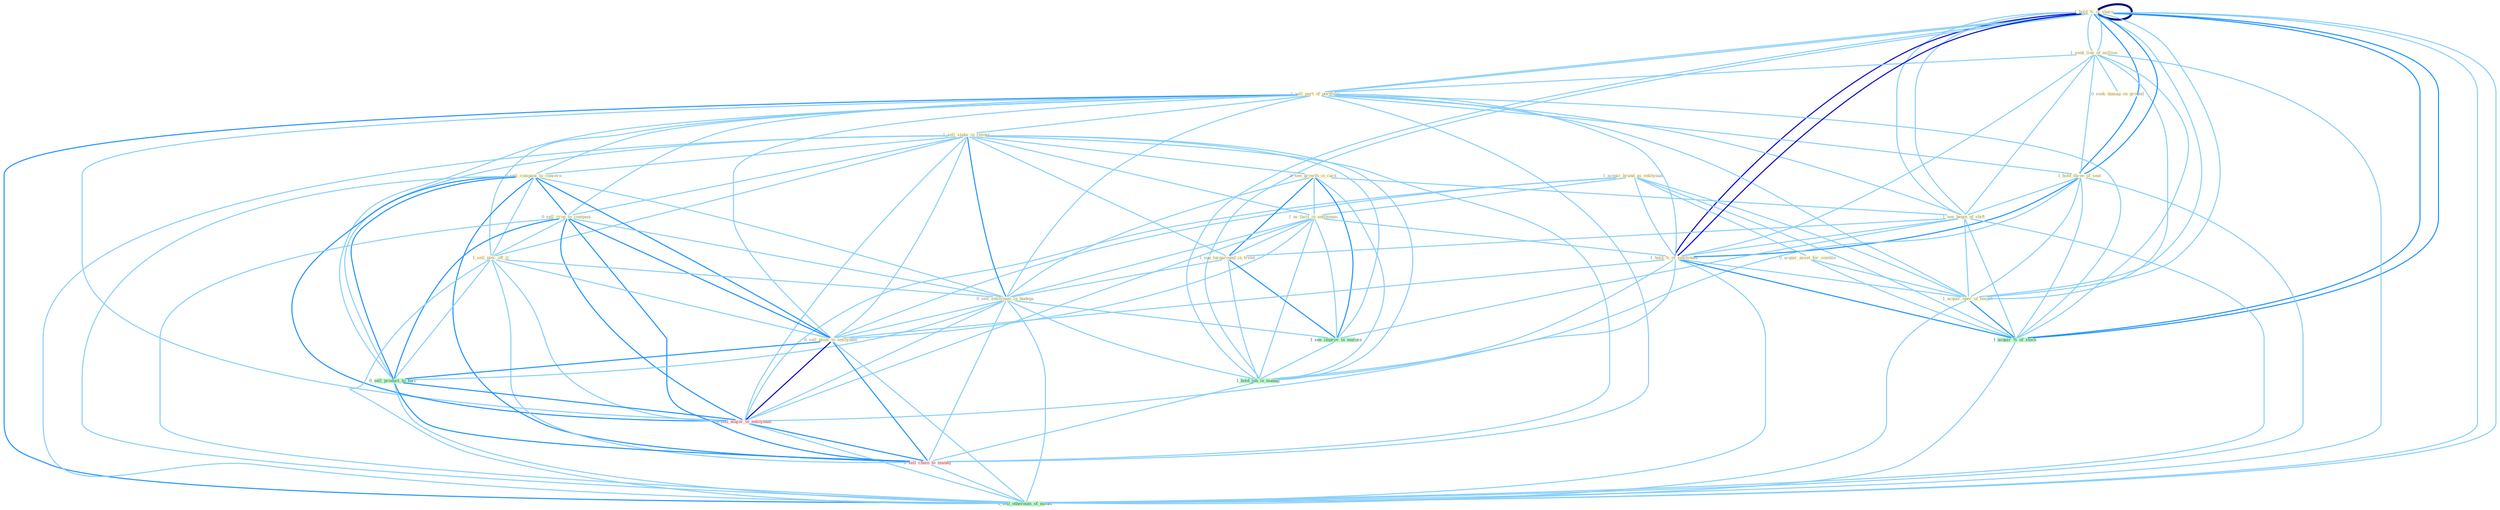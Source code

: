 Graph G{ 
    node
    [shape=polygon,style=filled,width=.5,height=.06,color="#BDFCC9",fixedsize=true,fontsize=4,
    fontcolor="#2f4f4f"];
    {node
    [color="#ffffe0", fontcolor="#8b7d6b"] "1_hold_%_of_share " "1_seek_line_of_million " "1_acquir_brand_as_entitynam " "1_sell_part_of_portfolio " "1_hold_three_of_seat " "1_sell_stake_in_resort " "0_sell_compani_to_concern " "0_see_growth_in_card " "1_see_begin_of_shift " "0_seek_damag_on_ground " "1_us_facil_in_entitynam " "0_acquir_asset_for_combin " "0_sell_crop_to_compani " "1_see_turnaround_in_trend " "1_hold_%_of_entitynam " "1_sell_piec_off_it " "1_acquir_oper_of_hospit " "0_sell_entitynam_in_bodega " "1_hold_%_of_share " "0_sell_plant_to_entitynam "}
{node [color="#fff0f5", fontcolor="#b22222"] "0_sell_major_to_entitynam " "0_sell_chain_to_manag "}
edge [color="#B0E2FF"];

	"1_hold_%_of_share " -- "1_seek_line_of_million " [w="1", color="#87cefa" ];
	"1_hold_%_of_share " -- "1_sell_part_of_portfolio " [w="1", color="#87cefa" ];
	"1_hold_%_of_share " -- "1_hold_three_of_seat " [w="2", color="#1e90ff" , len=0.8];
	"1_hold_%_of_share " -- "1_see_begin_of_shift " [w="1", color="#87cefa" ];
	"1_hold_%_of_share " -- "1_hold_%_of_entitynam " [w="3", color="#0000cd" , len=0.6];
	"1_hold_%_of_share " -- "1_acquir_oper_of_hospit " [w="1", color="#87cefa" ];
	"1_hold_%_of_share " -- "1_hold_%_of_share " [w="4", style=bold, color="#000080", len=0.4];
	"1_hold_%_of_share " -- "1_acquir_%_of_stock " [w="2", color="#1e90ff" , len=0.8];
	"1_hold_%_of_share " -- "1_hold_job_in_manag " [w="1", color="#87cefa" ];
	"1_hold_%_of_share " -- "1_sell_othernum_of_model " [w="1", color="#87cefa" ];
	"1_seek_line_of_million " -- "1_sell_part_of_portfolio " [w="1", color="#87cefa" ];
	"1_seek_line_of_million " -- "1_hold_three_of_seat " [w="1", color="#87cefa" ];
	"1_seek_line_of_million " -- "1_see_begin_of_shift " [w="1", color="#87cefa" ];
	"1_seek_line_of_million " -- "0_seek_damag_on_ground " [w="1", color="#87cefa" ];
	"1_seek_line_of_million " -- "1_hold_%_of_entitynam " [w="1", color="#87cefa" ];
	"1_seek_line_of_million " -- "1_acquir_oper_of_hospit " [w="1", color="#87cefa" ];
	"1_seek_line_of_million " -- "1_hold_%_of_share " [w="1", color="#87cefa" ];
	"1_seek_line_of_million " -- "1_acquir_%_of_stock " [w="1", color="#87cefa" ];
	"1_seek_line_of_million " -- "1_sell_othernum_of_model " [w="1", color="#87cefa" ];
	"1_acquir_brand_as_entitynam " -- "1_us_facil_in_entitynam " [w="1", color="#87cefa" ];
	"1_acquir_brand_as_entitynam " -- "0_acquir_asset_for_combin " [w="1", color="#87cefa" ];
	"1_acquir_brand_as_entitynam " -- "1_hold_%_of_entitynam " [w="1", color="#87cefa" ];
	"1_acquir_brand_as_entitynam " -- "1_acquir_oper_of_hospit " [w="1", color="#87cefa" ];
	"1_acquir_brand_as_entitynam " -- "0_sell_plant_to_entitynam " [w="1", color="#87cefa" ];
	"1_acquir_brand_as_entitynam " -- "1_acquir_%_of_stock " [w="1", color="#87cefa" ];
	"1_acquir_brand_as_entitynam " -- "0_sell_major_to_entitynam " [w="1", color="#87cefa" ];
	"1_sell_part_of_portfolio " -- "1_hold_three_of_seat " [w="1", color="#87cefa" ];
	"1_sell_part_of_portfolio " -- "1_sell_stake_in_resort " [w="1", color="#87cefa" ];
	"1_sell_part_of_portfolio " -- "0_sell_compani_to_concern " [w="1", color="#87cefa" ];
	"1_sell_part_of_portfolio " -- "1_see_begin_of_shift " [w="1", color="#87cefa" ];
	"1_sell_part_of_portfolio " -- "0_sell_crop_to_compani " [w="1", color="#87cefa" ];
	"1_sell_part_of_portfolio " -- "1_hold_%_of_entitynam " [w="1", color="#87cefa" ];
	"1_sell_part_of_portfolio " -- "1_sell_piec_off_it " [w="1", color="#87cefa" ];
	"1_sell_part_of_portfolio " -- "1_acquir_oper_of_hospit " [w="1", color="#87cefa" ];
	"1_sell_part_of_portfolio " -- "0_sell_entitynam_in_bodega " [w="1", color="#87cefa" ];
	"1_sell_part_of_portfolio " -- "1_hold_%_of_share " [w="1", color="#87cefa" ];
	"1_sell_part_of_portfolio " -- "0_sell_plant_to_entitynam " [w="1", color="#87cefa" ];
	"1_sell_part_of_portfolio " -- "1_acquir_%_of_stock " [w="1", color="#87cefa" ];
	"1_sell_part_of_portfolio " -- "0_sell_product_to_forc " [w="1", color="#87cefa" ];
	"1_sell_part_of_portfolio " -- "0_sell_major_to_entitynam " [w="1", color="#87cefa" ];
	"1_sell_part_of_portfolio " -- "0_sell_chain_to_manag " [w="1", color="#87cefa" ];
	"1_sell_part_of_portfolio " -- "1_sell_othernum_of_model " [w="2", color="#1e90ff" , len=0.8];
	"1_hold_three_of_seat " -- "1_see_begin_of_shift " [w="1", color="#87cefa" ];
	"1_hold_three_of_seat " -- "1_hold_%_of_entitynam " [w="2", color="#1e90ff" , len=0.8];
	"1_hold_three_of_seat " -- "1_acquir_oper_of_hospit " [w="1", color="#87cefa" ];
	"1_hold_three_of_seat " -- "1_hold_%_of_share " [w="2", color="#1e90ff" , len=0.8];
	"1_hold_three_of_seat " -- "1_acquir_%_of_stock " [w="1", color="#87cefa" ];
	"1_hold_three_of_seat " -- "1_hold_job_in_manag " [w="1", color="#87cefa" ];
	"1_hold_three_of_seat " -- "1_sell_othernum_of_model " [w="1", color="#87cefa" ];
	"1_sell_stake_in_resort " -- "0_sell_compani_to_concern " [w="1", color="#87cefa" ];
	"1_sell_stake_in_resort " -- "0_see_growth_in_card " [w="1", color="#87cefa" ];
	"1_sell_stake_in_resort " -- "1_us_facil_in_entitynam " [w="1", color="#87cefa" ];
	"1_sell_stake_in_resort " -- "0_sell_crop_to_compani " [w="1", color="#87cefa" ];
	"1_sell_stake_in_resort " -- "1_see_turnaround_in_trend " [w="1", color="#87cefa" ];
	"1_sell_stake_in_resort " -- "1_sell_piec_off_it " [w="1", color="#87cefa" ];
	"1_sell_stake_in_resort " -- "0_sell_entitynam_in_bodega " [w="2", color="#1e90ff" , len=0.8];
	"1_sell_stake_in_resort " -- "0_sell_plant_to_entitynam " [w="1", color="#87cefa" ];
	"1_sell_stake_in_resort " -- "1_see_improv_in_margin " [w="1", color="#87cefa" ];
	"1_sell_stake_in_resort " -- "1_hold_job_in_manag " [w="1", color="#87cefa" ];
	"1_sell_stake_in_resort " -- "0_sell_product_to_forc " [w="1", color="#87cefa" ];
	"1_sell_stake_in_resort " -- "0_sell_major_to_entitynam " [w="1", color="#87cefa" ];
	"1_sell_stake_in_resort " -- "0_sell_chain_to_manag " [w="1", color="#87cefa" ];
	"1_sell_stake_in_resort " -- "1_sell_othernum_of_model " [w="1", color="#87cefa" ];
	"0_sell_compani_to_concern " -- "0_sell_crop_to_compani " [w="2", color="#1e90ff" , len=0.8];
	"0_sell_compani_to_concern " -- "1_sell_piec_off_it " [w="1", color="#87cefa" ];
	"0_sell_compani_to_concern " -- "0_sell_entitynam_in_bodega " [w="1", color="#87cefa" ];
	"0_sell_compani_to_concern " -- "0_sell_plant_to_entitynam " [w="2", color="#1e90ff" , len=0.8];
	"0_sell_compani_to_concern " -- "0_sell_product_to_forc " [w="2", color="#1e90ff" , len=0.8];
	"0_sell_compani_to_concern " -- "0_sell_major_to_entitynam " [w="2", color="#1e90ff" , len=0.8];
	"0_sell_compani_to_concern " -- "0_sell_chain_to_manag " [w="2", color="#1e90ff" , len=0.8];
	"0_sell_compani_to_concern " -- "1_sell_othernum_of_model " [w="1", color="#87cefa" ];
	"0_see_growth_in_card " -- "1_see_begin_of_shift " [w="1", color="#87cefa" ];
	"0_see_growth_in_card " -- "1_us_facil_in_entitynam " [w="1", color="#87cefa" ];
	"0_see_growth_in_card " -- "1_see_turnaround_in_trend " [w="2", color="#1e90ff" , len=0.8];
	"0_see_growth_in_card " -- "0_sell_entitynam_in_bodega " [w="1", color="#87cefa" ];
	"0_see_growth_in_card " -- "1_see_improv_in_margin " [w="2", color="#1e90ff" , len=0.8];
	"0_see_growth_in_card " -- "1_hold_job_in_manag " [w="1", color="#87cefa" ];
	"1_see_begin_of_shift " -- "1_see_turnaround_in_trend " [w="1", color="#87cefa" ];
	"1_see_begin_of_shift " -- "1_hold_%_of_entitynam " [w="1", color="#87cefa" ];
	"1_see_begin_of_shift " -- "1_acquir_oper_of_hospit " [w="1", color="#87cefa" ];
	"1_see_begin_of_shift " -- "1_hold_%_of_share " [w="1", color="#87cefa" ];
	"1_see_begin_of_shift " -- "1_see_improv_in_margin " [w="1", color="#87cefa" ];
	"1_see_begin_of_shift " -- "1_acquir_%_of_stock " [w="1", color="#87cefa" ];
	"1_see_begin_of_shift " -- "1_sell_othernum_of_model " [w="1", color="#87cefa" ];
	"1_us_facil_in_entitynam " -- "1_see_turnaround_in_trend " [w="1", color="#87cefa" ];
	"1_us_facil_in_entitynam " -- "1_hold_%_of_entitynam " [w="1", color="#87cefa" ];
	"1_us_facil_in_entitynam " -- "0_sell_entitynam_in_bodega " [w="1", color="#87cefa" ];
	"1_us_facil_in_entitynam " -- "0_sell_plant_to_entitynam " [w="1", color="#87cefa" ];
	"1_us_facil_in_entitynam " -- "1_see_improv_in_margin " [w="1", color="#87cefa" ];
	"1_us_facil_in_entitynam " -- "1_hold_job_in_manag " [w="1", color="#87cefa" ];
	"1_us_facil_in_entitynam " -- "0_sell_major_to_entitynam " [w="1", color="#87cefa" ];
	"0_acquir_asset_for_combin " -- "1_acquir_oper_of_hospit " [w="1", color="#87cefa" ];
	"0_acquir_asset_for_combin " -- "1_acquir_%_of_stock " [w="1", color="#87cefa" ];
	"0_sell_crop_to_compani " -- "1_sell_piec_off_it " [w="1", color="#87cefa" ];
	"0_sell_crop_to_compani " -- "0_sell_entitynam_in_bodega " [w="1", color="#87cefa" ];
	"0_sell_crop_to_compani " -- "0_sell_plant_to_entitynam " [w="2", color="#1e90ff" , len=0.8];
	"0_sell_crop_to_compani " -- "0_sell_product_to_forc " [w="2", color="#1e90ff" , len=0.8];
	"0_sell_crop_to_compani " -- "0_sell_major_to_entitynam " [w="2", color="#1e90ff" , len=0.8];
	"0_sell_crop_to_compani " -- "0_sell_chain_to_manag " [w="2", color="#1e90ff" , len=0.8];
	"0_sell_crop_to_compani " -- "1_sell_othernum_of_model " [w="1", color="#87cefa" ];
	"1_see_turnaround_in_trend " -- "0_sell_entitynam_in_bodega " [w="1", color="#87cefa" ];
	"1_see_turnaround_in_trend " -- "1_see_improv_in_margin " [w="2", color="#1e90ff" , len=0.8];
	"1_see_turnaround_in_trend " -- "1_hold_job_in_manag " [w="1", color="#87cefa" ];
	"1_hold_%_of_entitynam " -- "1_acquir_oper_of_hospit " [w="1", color="#87cefa" ];
	"1_hold_%_of_entitynam " -- "1_hold_%_of_share " [w="3", color="#0000cd" , len=0.6];
	"1_hold_%_of_entitynam " -- "0_sell_plant_to_entitynam " [w="1", color="#87cefa" ];
	"1_hold_%_of_entitynam " -- "1_acquir_%_of_stock " [w="2", color="#1e90ff" , len=0.8];
	"1_hold_%_of_entitynam " -- "1_hold_job_in_manag " [w="1", color="#87cefa" ];
	"1_hold_%_of_entitynam " -- "0_sell_major_to_entitynam " [w="1", color="#87cefa" ];
	"1_hold_%_of_entitynam " -- "1_sell_othernum_of_model " [w="1", color="#87cefa" ];
	"1_sell_piec_off_it " -- "0_sell_entitynam_in_bodega " [w="1", color="#87cefa" ];
	"1_sell_piec_off_it " -- "0_sell_plant_to_entitynam " [w="1", color="#87cefa" ];
	"1_sell_piec_off_it " -- "0_sell_product_to_forc " [w="1", color="#87cefa" ];
	"1_sell_piec_off_it " -- "0_sell_major_to_entitynam " [w="1", color="#87cefa" ];
	"1_sell_piec_off_it " -- "0_sell_chain_to_manag " [w="1", color="#87cefa" ];
	"1_sell_piec_off_it " -- "1_sell_othernum_of_model " [w="1", color="#87cefa" ];
	"1_acquir_oper_of_hospit " -- "1_hold_%_of_share " [w="1", color="#87cefa" ];
	"1_acquir_oper_of_hospit " -- "1_acquir_%_of_stock " [w="2", color="#1e90ff" , len=0.8];
	"1_acquir_oper_of_hospit " -- "1_sell_othernum_of_model " [w="1", color="#87cefa" ];
	"0_sell_entitynam_in_bodega " -- "0_sell_plant_to_entitynam " [w="1", color="#87cefa" ];
	"0_sell_entitynam_in_bodega " -- "1_see_improv_in_margin " [w="1", color="#87cefa" ];
	"0_sell_entitynam_in_bodega " -- "1_hold_job_in_manag " [w="1", color="#87cefa" ];
	"0_sell_entitynam_in_bodega " -- "0_sell_product_to_forc " [w="1", color="#87cefa" ];
	"0_sell_entitynam_in_bodega " -- "0_sell_major_to_entitynam " [w="1", color="#87cefa" ];
	"0_sell_entitynam_in_bodega " -- "0_sell_chain_to_manag " [w="1", color="#87cefa" ];
	"0_sell_entitynam_in_bodega " -- "1_sell_othernum_of_model " [w="1", color="#87cefa" ];
	"1_hold_%_of_share " -- "1_acquir_%_of_stock " [w="2", color="#1e90ff" , len=0.8];
	"1_hold_%_of_share " -- "1_hold_job_in_manag " [w="1", color="#87cefa" ];
	"1_hold_%_of_share " -- "1_sell_othernum_of_model " [w="1", color="#87cefa" ];
	"0_sell_plant_to_entitynam " -- "0_sell_product_to_forc " [w="2", color="#1e90ff" , len=0.8];
	"0_sell_plant_to_entitynam " -- "0_sell_major_to_entitynam " [w="3", color="#0000cd" , len=0.6];
	"0_sell_plant_to_entitynam " -- "0_sell_chain_to_manag " [w="2", color="#1e90ff" , len=0.8];
	"0_sell_plant_to_entitynam " -- "1_sell_othernum_of_model " [w="1", color="#87cefa" ];
	"1_see_improv_in_margin " -- "1_hold_job_in_manag " [w="1", color="#87cefa" ];
	"1_acquir_%_of_stock " -- "1_sell_othernum_of_model " [w="1", color="#87cefa" ];
	"1_hold_job_in_manag " -- "0_sell_chain_to_manag " [w="1", color="#87cefa" ];
	"0_sell_product_to_forc " -- "0_sell_major_to_entitynam " [w="2", color="#1e90ff" , len=0.8];
	"0_sell_product_to_forc " -- "0_sell_chain_to_manag " [w="2", color="#1e90ff" , len=0.8];
	"0_sell_product_to_forc " -- "1_sell_othernum_of_model " [w="1", color="#87cefa" ];
	"0_sell_major_to_entitynam " -- "0_sell_chain_to_manag " [w="2", color="#1e90ff" , len=0.8];
	"0_sell_major_to_entitynam " -- "1_sell_othernum_of_model " [w="1", color="#87cefa" ];
	"0_sell_chain_to_manag " -- "1_sell_othernum_of_model " [w="1", color="#87cefa" ];
}